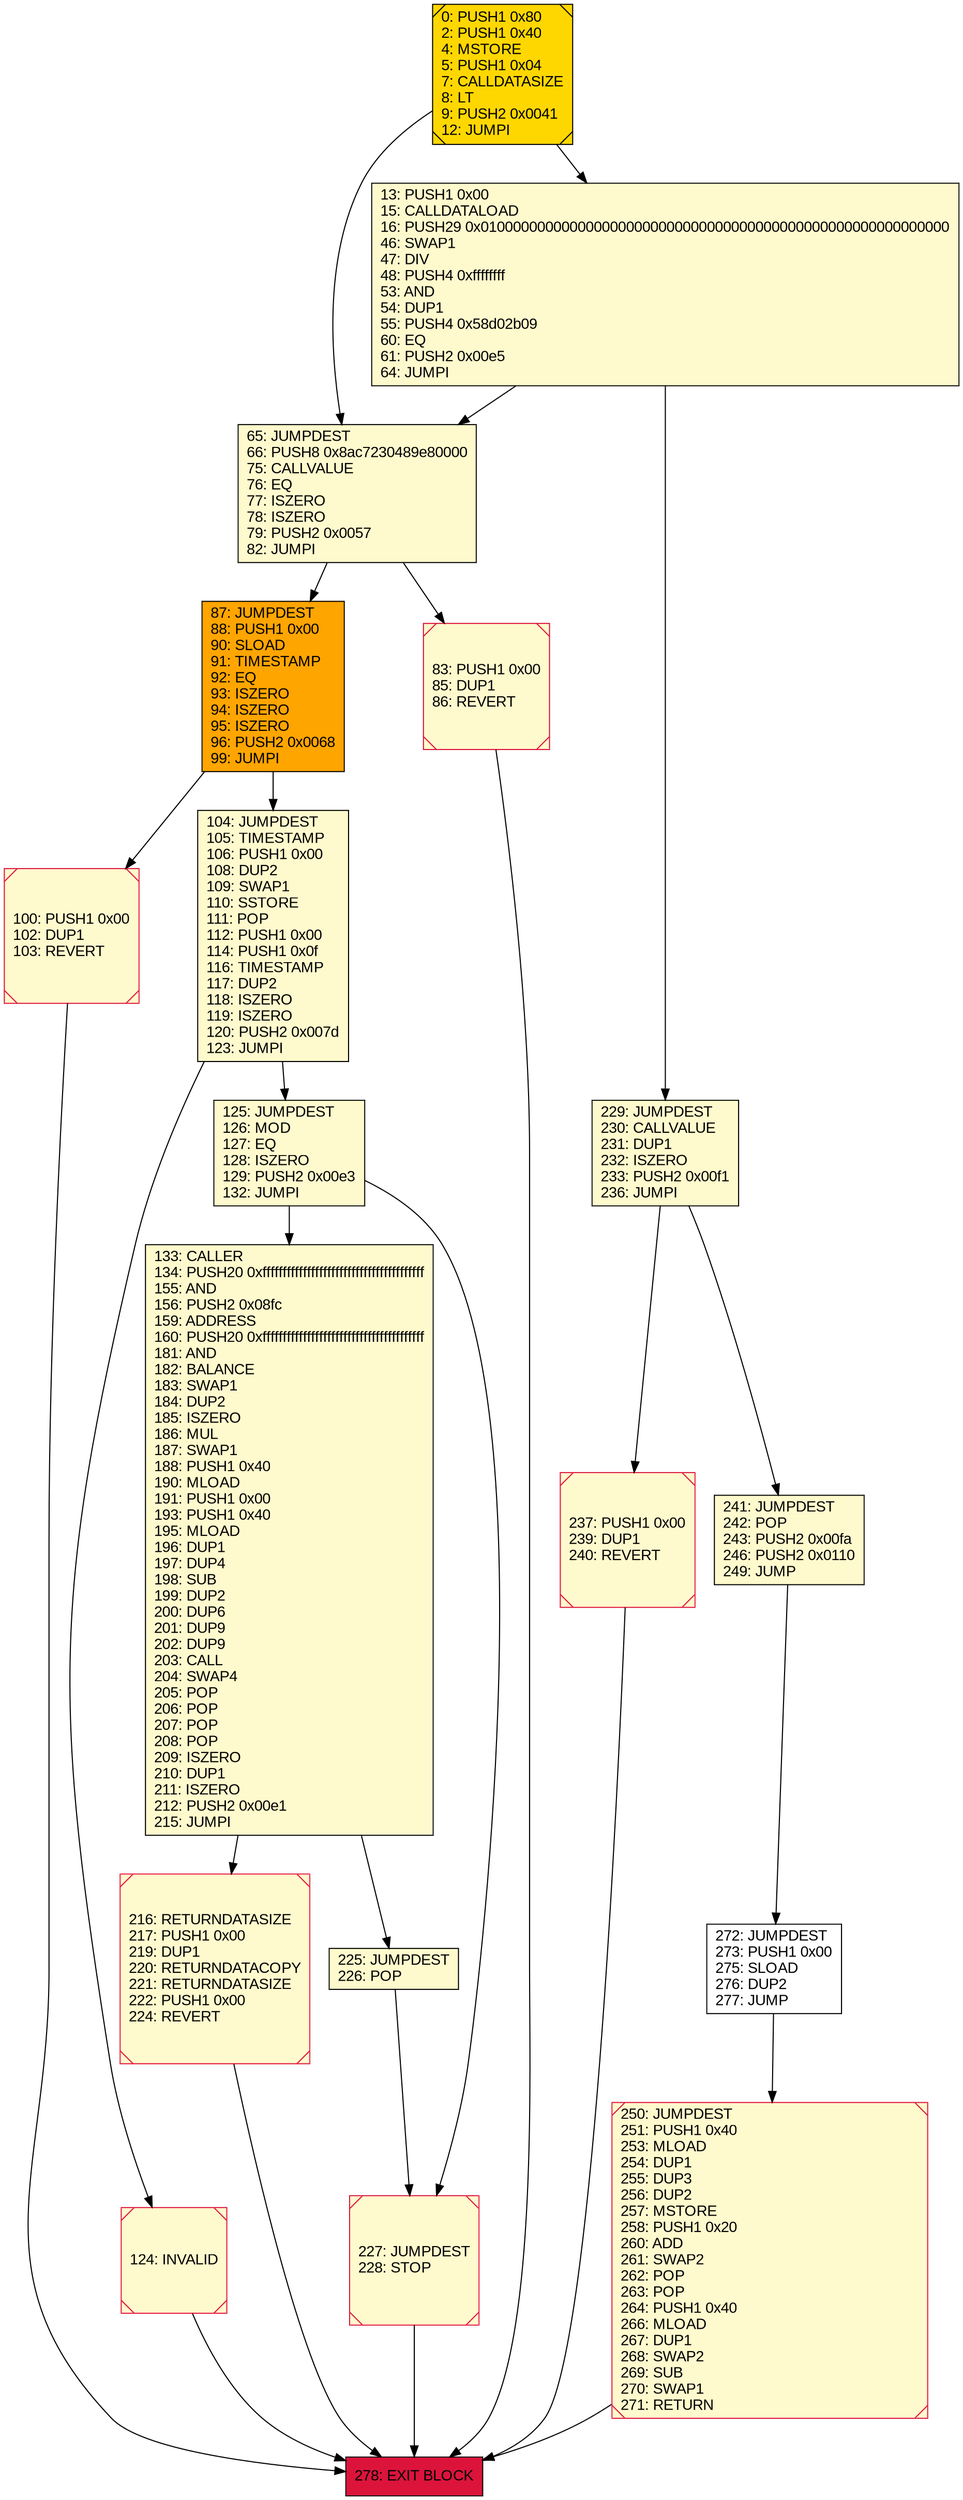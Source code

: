digraph G {
bgcolor=transparent rankdir=UD;
node [shape=box style=filled color=black fillcolor=white fontname=arial fontcolor=black];
87 [label="87: JUMPDEST\l88: PUSH1 0x00\l90: SLOAD\l91: TIMESTAMP\l92: EQ\l93: ISZERO\l94: ISZERO\l95: ISZERO\l96: PUSH2 0x0068\l99: JUMPI\l" fillcolor=orange ];
272 [label="272: JUMPDEST\l273: PUSH1 0x00\l275: SLOAD\l276: DUP2\l277: JUMP\l" ];
65 [label="65: JUMPDEST\l66: PUSH8 0x8ac7230489e80000\l75: CALLVALUE\l76: EQ\l77: ISZERO\l78: ISZERO\l79: PUSH2 0x0057\l82: JUMPI\l" fillcolor=lemonchiffon ];
124 [label="124: INVALID\l" fillcolor=lemonchiffon shape=Msquare color=crimson ];
216 [label="216: RETURNDATASIZE\l217: PUSH1 0x00\l219: DUP1\l220: RETURNDATACOPY\l221: RETURNDATASIZE\l222: PUSH1 0x00\l224: REVERT\l" fillcolor=lemonchiffon shape=Msquare color=crimson ];
100 [label="100: PUSH1 0x00\l102: DUP1\l103: REVERT\l" fillcolor=lemonchiffon shape=Msquare color=crimson ];
0 [label="0: PUSH1 0x80\l2: PUSH1 0x40\l4: MSTORE\l5: PUSH1 0x04\l7: CALLDATASIZE\l8: LT\l9: PUSH2 0x0041\l12: JUMPI\l" fillcolor=lemonchiffon shape=Msquare fillcolor=gold ];
250 [label="250: JUMPDEST\l251: PUSH1 0x40\l253: MLOAD\l254: DUP1\l255: DUP3\l256: DUP2\l257: MSTORE\l258: PUSH1 0x20\l260: ADD\l261: SWAP2\l262: POP\l263: POP\l264: PUSH1 0x40\l266: MLOAD\l267: DUP1\l268: SWAP2\l269: SUB\l270: SWAP1\l271: RETURN\l" fillcolor=lemonchiffon shape=Msquare color=crimson ];
13 [label="13: PUSH1 0x00\l15: CALLDATALOAD\l16: PUSH29 0x0100000000000000000000000000000000000000000000000000000000\l46: SWAP1\l47: DIV\l48: PUSH4 0xffffffff\l53: AND\l54: DUP1\l55: PUSH4 0x58d02b09\l60: EQ\l61: PUSH2 0x00e5\l64: JUMPI\l" fillcolor=lemonchiffon ];
104 [label="104: JUMPDEST\l105: TIMESTAMP\l106: PUSH1 0x00\l108: DUP2\l109: SWAP1\l110: SSTORE\l111: POP\l112: PUSH1 0x00\l114: PUSH1 0x0f\l116: TIMESTAMP\l117: DUP2\l118: ISZERO\l119: ISZERO\l120: PUSH2 0x007d\l123: JUMPI\l" fillcolor=lemonchiffon ];
237 [label="237: PUSH1 0x00\l239: DUP1\l240: REVERT\l" fillcolor=lemonchiffon shape=Msquare color=crimson ];
133 [label="133: CALLER\l134: PUSH20 0xffffffffffffffffffffffffffffffffffffffff\l155: AND\l156: PUSH2 0x08fc\l159: ADDRESS\l160: PUSH20 0xffffffffffffffffffffffffffffffffffffffff\l181: AND\l182: BALANCE\l183: SWAP1\l184: DUP2\l185: ISZERO\l186: MUL\l187: SWAP1\l188: PUSH1 0x40\l190: MLOAD\l191: PUSH1 0x00\l193: PUSH1 0x40\l195: MLOAD\l196: DUP1\l197: DUP4\l198: SUB\l199: DUP2\l200: DUP6\l201: DUP9\l202: DUP9\l203: CALL\l204: SWAP4\l205: POP\l206: POP\l207: POP\l208: POP\l209: ISZERO\l210: DUP1\l211: ISZERO\l212: PUSH2 0x00e1\l215: JUMPI\l" fillcolor=lemonchiffon ];
225 [label="225: JUMPDEST\l226: POP\l" fillcolor=lemonchiffon ];
83 [label="83: PUSH1 0x00\l85: DUP1\l86: REVERT\l" fillcolor=lemonchiffon shape=Msquare color=crimson ];
229 [label="229: JUMPDEST\l230: CALLVALUE\l231: DUP1\l232: ISZERO\l233: PUSH2 0x00f1\l236: JUMPI\l" fillcolor=lemonchiffon ];
278 [label="278: EXIT BLOCK\l" fillcolor=crimson ];
227 [label="227: JUMPDEST\l228: STOP\l" fillcolor=lemonchiffon shape=Msquare color=crimson ];
241 [label="241: JUMPDEST\l242: POP\l243: PUSH2 0x00fa\l246: PUSH2 0x0110\l249: JUMP\l" fillcolor=lemonchiffon ];
125 [label="125: JUMPDEST\l126: MOD\l127: EQ\l128: ISZERO\l129: PUSH2 0x00e3\l132: JUMPI\l" fillcolor=lemonchiffon ];
0 -> 13;
125 -> 227;
104 -> 124;
100 -> 278;
125 -> 133;
124 -> 278;
216 -> 278;
229 -> 237;
241 -> 272;
237 -> 278;
250 -> 278;
227 -> 278;
65 -> 87;
83 -> 278;
87 -> 100;
225 -> 227;
272 -> 250;
13 -> 65;
0 -> 65;
87 -> 104;
133 -> 216;
229 -> 241;
65 -> 83;
104 -> 125;
133 -> 225;
13 -> 229;
}